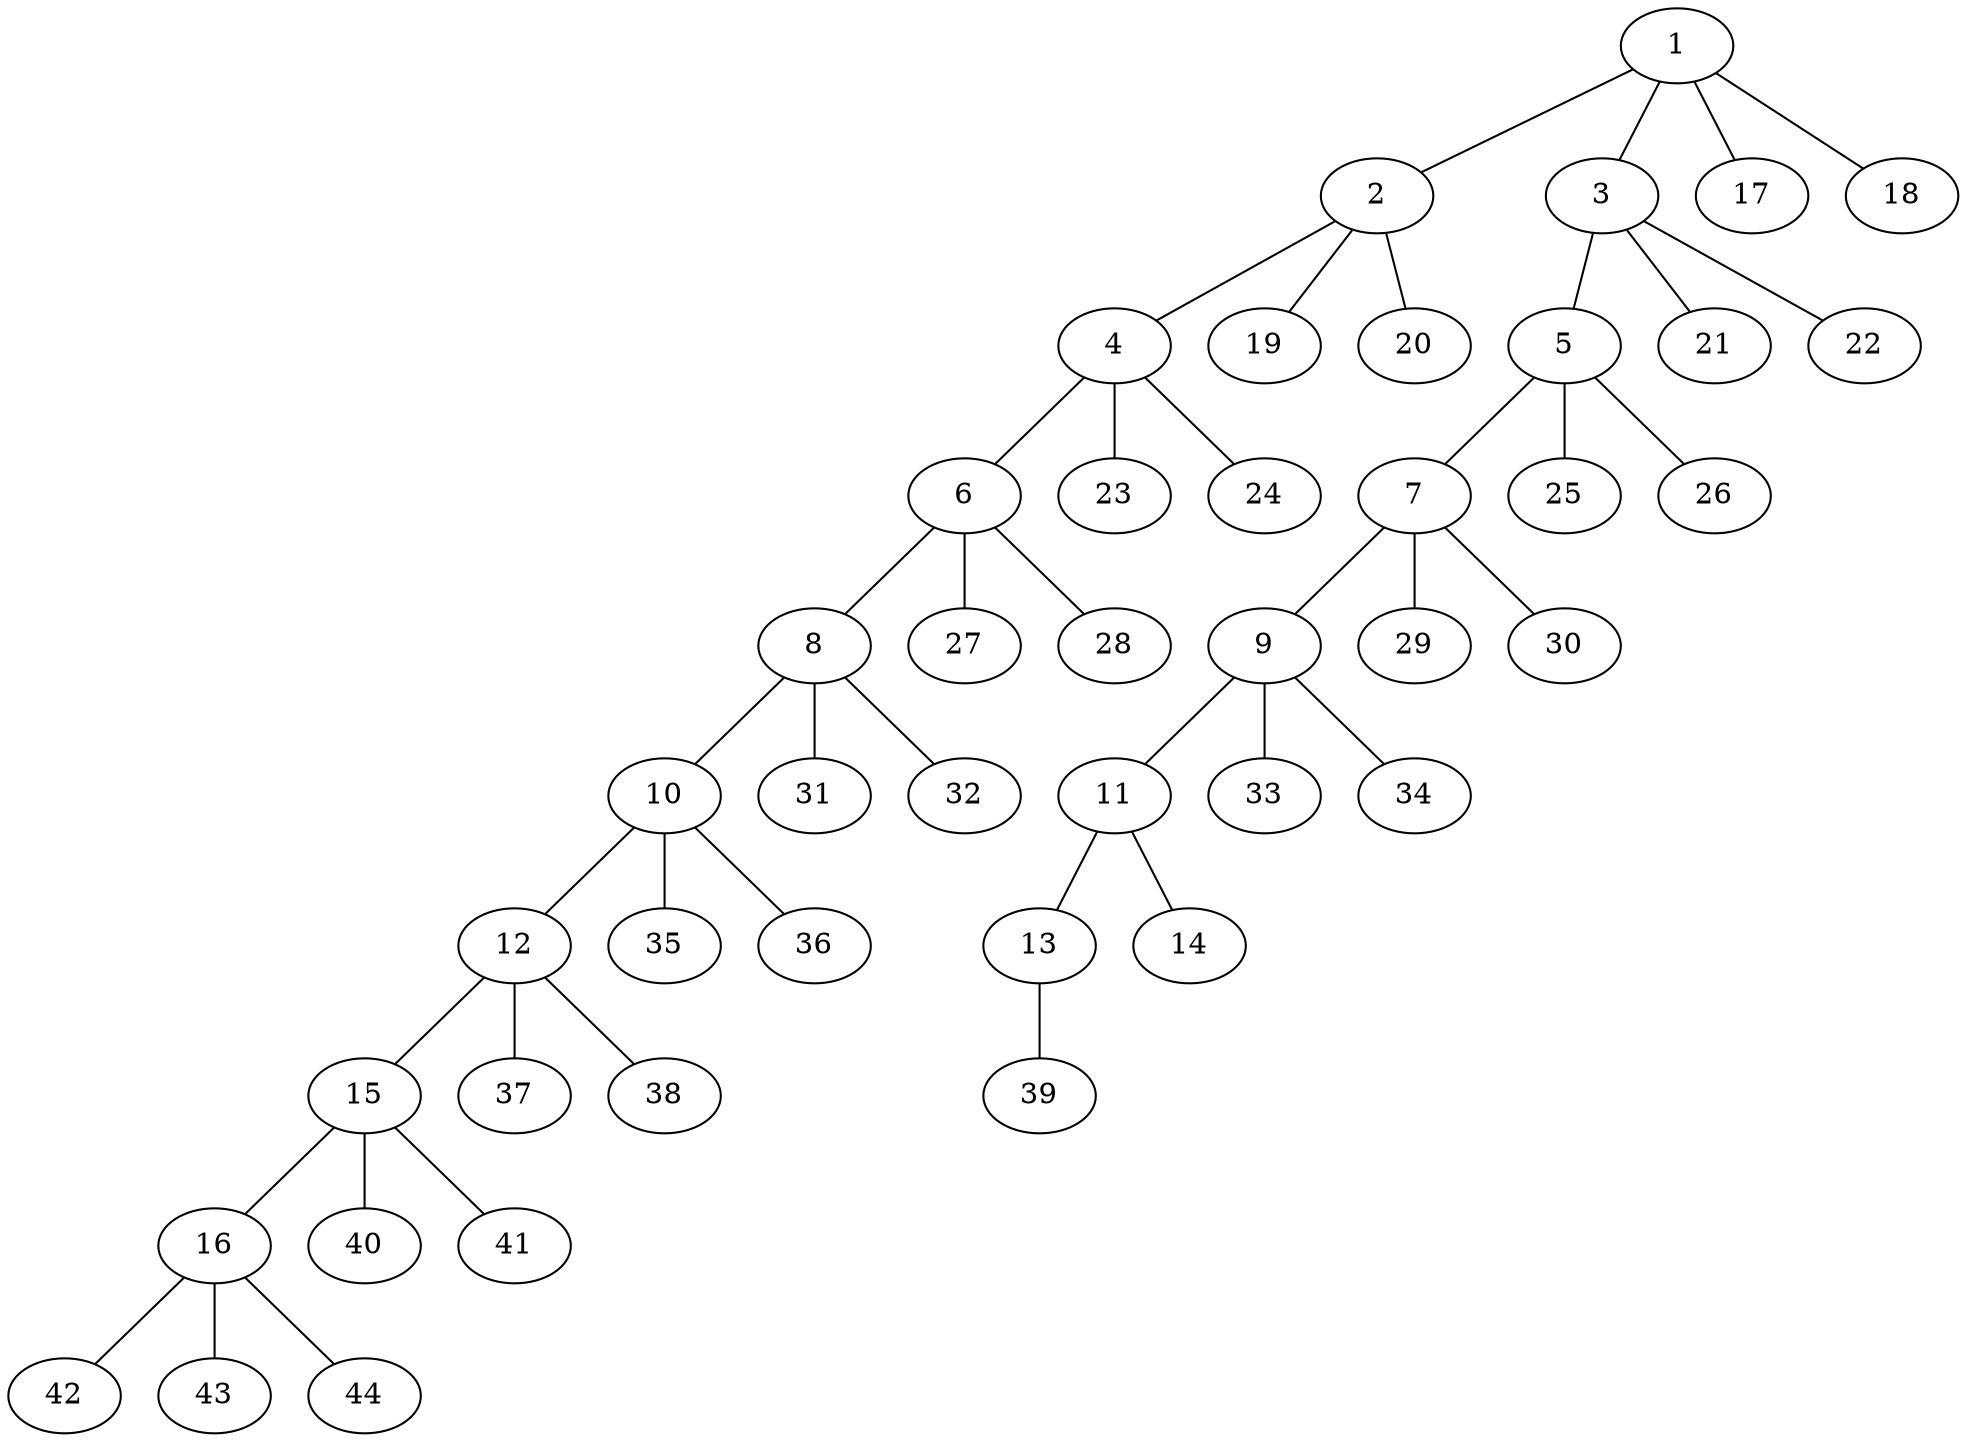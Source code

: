 graph molecule_3198 {
	1	 [chem=C];
	2	 [chem=C];
	1 -- 2	 [valence=1];
	3	 [chem=C];
	1 -- 3	 [valence=1];
	17	 [chem=H];
	1 -- 17	 [valence=1];
	18	 [chem=H];
	1 -- 18	 [valence=1];
	4	 [chem=C];
	2 -- 4	 [valence=1];
	19	 [chem=H];
	2 -- 19	 [valence=1];
	20	 [chem=H];
	2 -- 20	 [valence=1];
	5	 [chem=C];
	3 -- 5	 [valence=1];
	21	 [chem=H];
	3 -- 21	 [valence=1];
	22	 [chem=H];
	3 -- 22	 [valence=1];
	6	 [chem=C];
	4 -- 6	 [valence=1];
	23	 [chem=H];
	4 -- 23	 [valence=1];
	24	 [chem=H];
	4 -- 24	 [valence=1];
	7	 [chem=C];
	5 -- 7	 [valence=1];
	25	 [chem=H];
	5 -- 25	 [valence=1];
	26	 [chem=H];
	5 -- 26	 [valence=1];
	8	 [chem=C];
	6 -- 8	 [valence=1];
	27	 [chem=H];
	6 -- 27	 [valence=1];
	28	 [chem=H];
	6 -- 28	 [valence=1];
	9	 [chem=C];
	7 -- 9	 [valence=1];
	29	 [chem=H];
	7 -- 29	 [valence=1];
	30	 [chem=H];
	7 -- 30	 [valence=1];
	10	 [chem=C];
	8 -- 10	 [valence=1];
	31	 [chem=H];
	8 -- 31	 [valence=1];
	32	 [chem=H];
	8 -- 32	 [valence=1];
	11	 [chem=C];
	9 -- 11	 [valence=1];
	33	 [chem=H];
	9 -- 33	 [valence=1];
	34	 [chem=H];
	9 -- 34	 [valence=1];
	12	 [chem=C];
	10 -- 12	 [valence=1];
	35	 [chem=H];
	10 -- 35	 [valence=1];
	36	 [chem=H];
	10 -- 36	 [valence=1];
	13	 [chem=O];
	11 -- 13	 [valence=1];
	14	 [chem=O];
	11 -- 14	 [valence=2];
	15	 [chem=C];
	12 -- 15	 [valence=1];
	37	 [chem=H];
	12 -- 37	 [valence=1];
	38	 [chem=H];
	12 -- 38	 [valence=1];
	39	 [chem=H];
	13 -- 39	 [valence=1];
	16	 [chem=C];
	15 -- 16	 [valence=1];
	40	 [chem=H];
	15 -- 40	 [valence=1];
	41	 [chem=H];
	15 -- 41	 [valence=1];
	42	 [chem=H];
	16 -- 42	 [valence=1];
	43	 [chem=H];
	16 -- 43	 [valence=1];
	44	 [chem=H];
	16 -- 44	 [valence=1];
}
